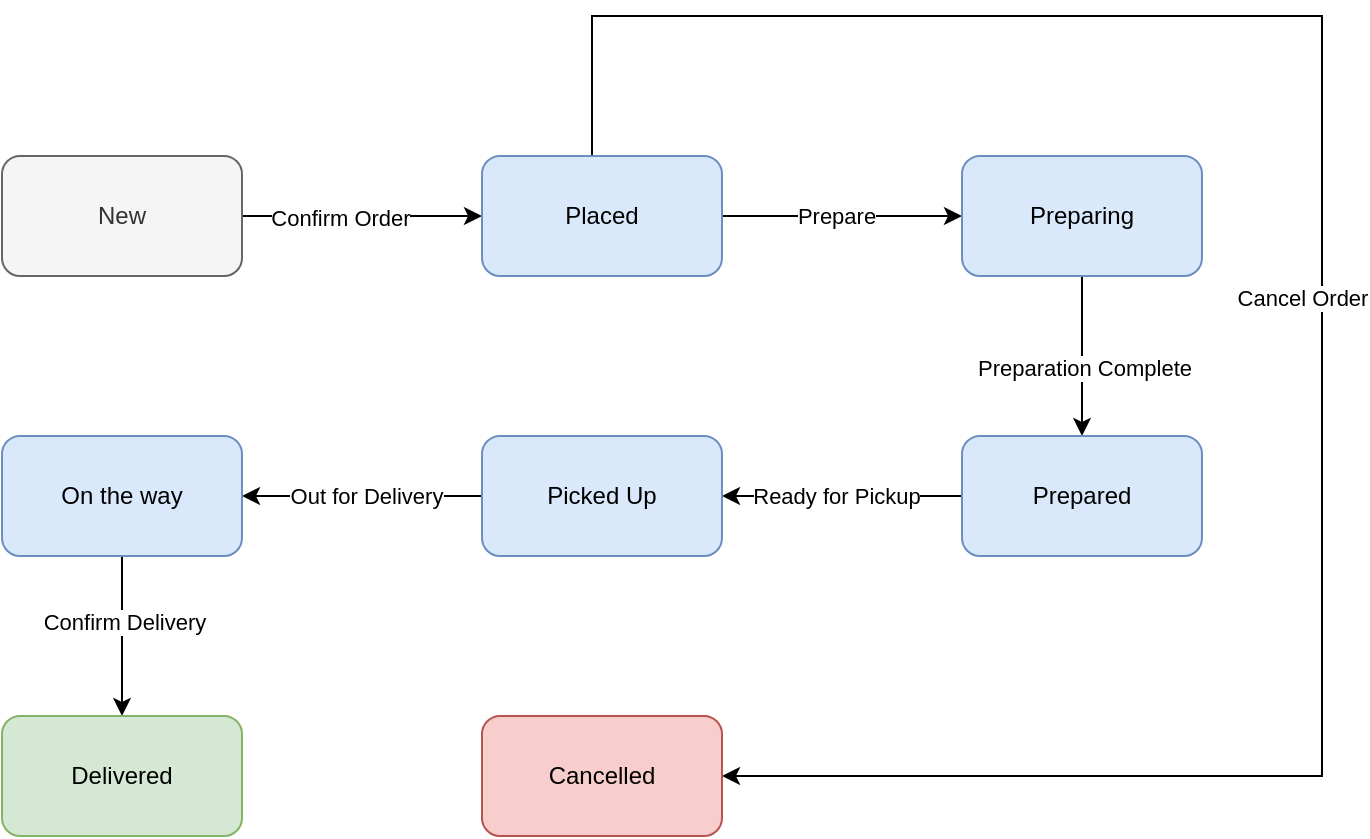 <mxfile version="15.3.8" type="device"><diagram id="qQZ0AWzhy5BYMKfQ3gv8" name="Page-1"><mxGraphModel dx="1422" dy="762" grid="1" gridSize="10" guides="1" tooltips="1" connect="1" arrows="1" fold="1" page="1" pageScale="1" pageWidth="850" pageHeight="1100" math="0" shadow="0"><root><mxCell id="0"/><mxCell id="1" parent="0"/><mxCell id="WLBICpdNa1z6zTI4WrjQ-1" style="edgeStyle=orthogonalEdgeStyle;rounded=0;orthogonalLoop=1;jettySize=auto;html=1;exitX=1;exitY=0.5;exitDx=0;exitDy=0;entryX=0;entryY=0.5;entryDx=0;entryDy=0;" parent="1" source="9Q9ZvqGKCkMdrkdS3310-1" target="9Q9ZvqGKCkMdrkdS3310-2" edge="1"><mxGeometry relative="1" as="geometry"/></mxCell><mxCell id="WLBICpdNa1z6zTI4WrjQ-2" value="Confirm Order" style="edgeLabel;html=1;align=center;verticalAlign=middle;resizable=0;points=[];" parent="WLBICpdNa1z6zTI4WrjQ-1" vertex="1" connectable="0"><mxGeometry x="-0.183" y="-1" relative="1" as="geometry"><mxPoint as="offset"/></mxGeometry></mxCell><mxCell id="9Q9ZvqGKCkMdrkdS3310-1" value="New" style="rounded=1;whiteSpace=wrap;html=1;fillColor=#f5f5f5;strokeColor=#666666;fontColor=#333333;" parent="1" vertex="1"><mxGeometry x="70" y="80" width="120" height="60" as="geometry"/></mxCell><mxCell id="9Q9ZvqGKCkMdrkdS3310-11" style="edgeStyle=orthogonalEdgeStyle;rounded=0;orthogonalLoop=1;jettySize=auto;html=1;exitX=1;exitY=0.5;exitDx=0;exitDy=0;entryX=0;entryY=0.5;entryDx=0;entryDy=0;" parent="1" source="9Q9ZvqGKCkMdrkdS3310-2" target="9Q9ZvqGKCkMdrkdS3310-3" edge="1"><mxGeometry relative="1" as="geometry"/></mxCell><mxCell id="9Q9ZvqGKCkMdrkdS3310-12" value="Prepare" style="edgeLabel;html=1;align=center;verticalAlign=middle;resizable=0;points=[];" parent="9Q9ZvqGKCkMdrkdS3310-11" vertex="1" connectable="0"><mxGeometry x="-0.241" y="1" relative="1" as="geometry"><mxPoint x="11" y="1" as="offset"/></mxGeometry></mxCell><mxCell id="9Q9ZvqGKCkMdrkdS3310-21" style="edgeStyle=orthogonalEdgeStyle;rounded=0;orthogonalLoop=1;jettySize=auto;html=1;exitX=0.5;exitY=0;exitDx=0;exitDy=0;entryX=1;entryY=0.5;entryDx=0;entryDy=0;" parent="1" source="9Q9ZvqGKCkMdrkdS3310-2" target="9Q9ZvqGKCkMdrkdS3310-5" edge="1"><mxGeometry relative="1" as="geometry"><mxPoint x="700" y="150" as="targetPoint"/><Array as="points"><mxPoint x="365" y="80"/><mxPoint x="365" y="10"/><mxPoint x="730" y="10"/><mxPoint x="730" y="390"/></Array></mxGeometry></mxCell><mxCell id="9Q9ZvqGKCkMdrkdS3310-22" value="Cancel Order" style="edgeLabel;html=1;align=center;verticalAlign=middle;resizable=0;points=[];" parent="9Q9ZvqGKCkMdrkdS3310-21" vertex="1" connectable="0"><mxGeometry x="0.029" relative="1" as="geometry"><mxPoint x="-10" y="5" as="offset"/></mxGeometry></mxCell><mxCell id="9Q9ZvqGKCkMdrkdS3310-2" value="Placed" style="rounded=1;whiteSpace=wrap;html=1;fillColor=#dae8fc;strokeColor=#6c8ebf;" parent="1" vertex="1"><mxGeometry x="310" y="80" width="120" height="60" as="geometry"/></mxCell><mxCell id="9Q9ZvqGKCkMdrkdS3310-13" style="edgeStyle=orthogonalEdgeStyle;rounded=0;orthogonalLoop=1;jettySize=auto;html=1;exitX=0.5;exitY=1;exitDx=0;exitDy=0;entryX=0.5;entryY=0;entryDx=0;entryDy=0;" parent="1" source="9Q9ZvqGKCkMdrkdS3310-3" target="9Q9ZvqGKCkMdrkdS3310-4" edge="1"><mxGeometry relative="1" as="geometry"/></mxCell><mxCell id="9Q9ZvqGKCkMdrkdS3310-14" value="Preparation Complete" style="edgeLabel;html=1;align=center;verticalAlign=middle;resizable=0;points=[];" parent="9Q9ZvqGKCkMdrkdS3310-13" vertex="1" connectable="0"><mxGeometry x="0.151" y="1" relative="1" as="geometry"><mxPoint as="offset"/></mxGeometry></mxCell><mxCell id="9Q9ZvqGKCkMdrkdS3310-3" value="Preparing" style="rounded=1;whiteSpace=wrap;html=1;fillColor=#dae8fc;strokeColor=#6c8ebf;" parent="1" vertex="1"><mxGeometry x="550" y="80" width="120" height="60" as="geometry"/></mxCell><mxCell id="9Q9ZvqGKCkMdrkdS3310-23" style="edgeStyle=orthogonalEdgeStyle;rounded=0;orthogonalLoop=1;jettySize=auto;html=1;exitX=0;exitY=0.5;exitDx=0;exitDy=0;entryX=1;entryY=0.5;entryDx=0;entryDy=0;" parent="1" source="9Q9ZvqGKCkMdrkdS3310-4" target="9Q9ZvqGKCkMdrkdS3310-6" edge="1"><mxGeometry relative="1" as="geometry"/></mxCell><mxCell id="9Q9ZvqGKCkMdrkdS3310-24" value="Ready for Pickup" style="edgeLabel;html=1;align=center;verticalAlign=middle;resizable=0;points=[];" parent="9Q9ZvqGKCkMdrkdS3310-23" vertex="1" connectable="0"><mxGeometry x="0.252" y="-1" relative="1" as="geometry"><mxPoint x="12" y="1" as="offset"/></mxGeometry></mxCell><mxCell id="9Q9ZvqGKCkMdrkdS3310-4" value="Prepared" style="rounded=1;whiteSpace=wrap;html=1;fillColor=#dae8fc;strokeColor=#6c8ebf;" parent="1" vertex="1"><mxGeometry x="550" y="220" width="120" height="60" as="geometry"/></mxCell><mxCell id="9Q9ZvqGKCkMdrkdS3310-5" value="Cancelled" style="rounded=1;whiteSpace=wrap;html=1;fillColor=#f8cecc;strokeColor=#b85450;" parent="1" vertex="1"><mxGeometry x="310" y="360" width="120" height="60" as="geometry"/></mxCell><mxCell id="9Q9ZvqGKCkMdrkdS3310-15" style="edgeStyle=orthogonalEdgeStyle;rounded=0;orthogonalLoop=1;jettySize=auto;html=1;exitX=0;exitY=0.5;exitDx=0;exitDy=0;entryX=1;entryY=0.5;entryDx=0;entryDy=0;" parent="1" source="9Q9ZvqGKCkMdrkdS3310-6" target="9Q9ZvqGKCkMdrkdS3310-7" edge="1"><mxGeometry relative="1" as="geometry"/></mxCell><mxCell id="9Q9ZvqGKCkMdrkdS3310-16" value="Out for Delivery" style="edgeLabel;html=1;align=center;verticalAlign=middle;resizable=0;points=[];" parent="9Q9ZvqGKCkMdrkdS3310-15" vertex="1" connectable="0"><mxGeometry x="0.293" y="4" relative="1" as="geometry"><mxPoint x="19" y="-4" as="offset"/></mxGeometry></mxCell><mxCell id="9Q9ZvqGKCkMdrkdS3310-6" value="Picked Up" style="rounded=1;whiteSpace=wrap;html=1;fillColor=#dae8fc;strokeColor=#6c8ebf;" parent="1" vertex="1"><mxGeometry x="310" y="220" width="120" height="60" as="geometry"/></mxCell><mxCell id="9Q9ZvqGKCkMdrkdS3310-18" style="edgeStyle=orthogonalEdgeStyle;rounded=0;orthogonalLoop=1;jettySize=auto;html=1;exitX=0.5;exitY=1;exitDx=0;exitDy=0;entryX=0.5;entryY=0;entryDx=0;entryDy=0;" parent="1" source="9Q9ZvqGKCkMdrkdS3310-7" target="9Q9ZvqGKCkMdrkdS3310-8" edge="1"><mxGeometry relative="1" as="geometry"><Array as="points"><mxPoint x="130" y="320"/><mxPoint x="130" y="320"/></Array></mxGeometry></mxCell><mxCell id="9Q9ZvqGKCkMdrkdS3310-19" value="Confirm Delivery" style="edgeLabel;html=1;align=center;verticalAlign=middle;resizable=0;points=[];" parent="9Q9ZvqGKCkMdrkdS3310-18" vertex="1" connectable="0"><mxGeometry x="-0.189" y="1" relative="1" as="geometry"><mxPoint as="offset"/></mxGeometry></mxCell><mxCell id="9Q9ZvqGKCkMdrkdS3310-7" value="On the way" style="rounded=1;whiteSpace=wrap;html=1;fillColor=#dae8fc;strokeColor=#6c8ebf;" parent="1" vertex="1"><mxGeometry x="70" y="220" width="120" height="60" as="geometry"/></mxCell><mxCell id="9Q9ZvqGKCkMdrkdS3310-8" value="Delivered" style="rounded=1;whiteSpace=wrap;html=1;fillColor=#d5e8d4;strokeColor=#82b366;" parent="1" vertex="1"><mxGeometry x="70" y="360" width="120" height="60" as="geometry"/></mxCell></root></mxGraphModel></diagram></mxfile>